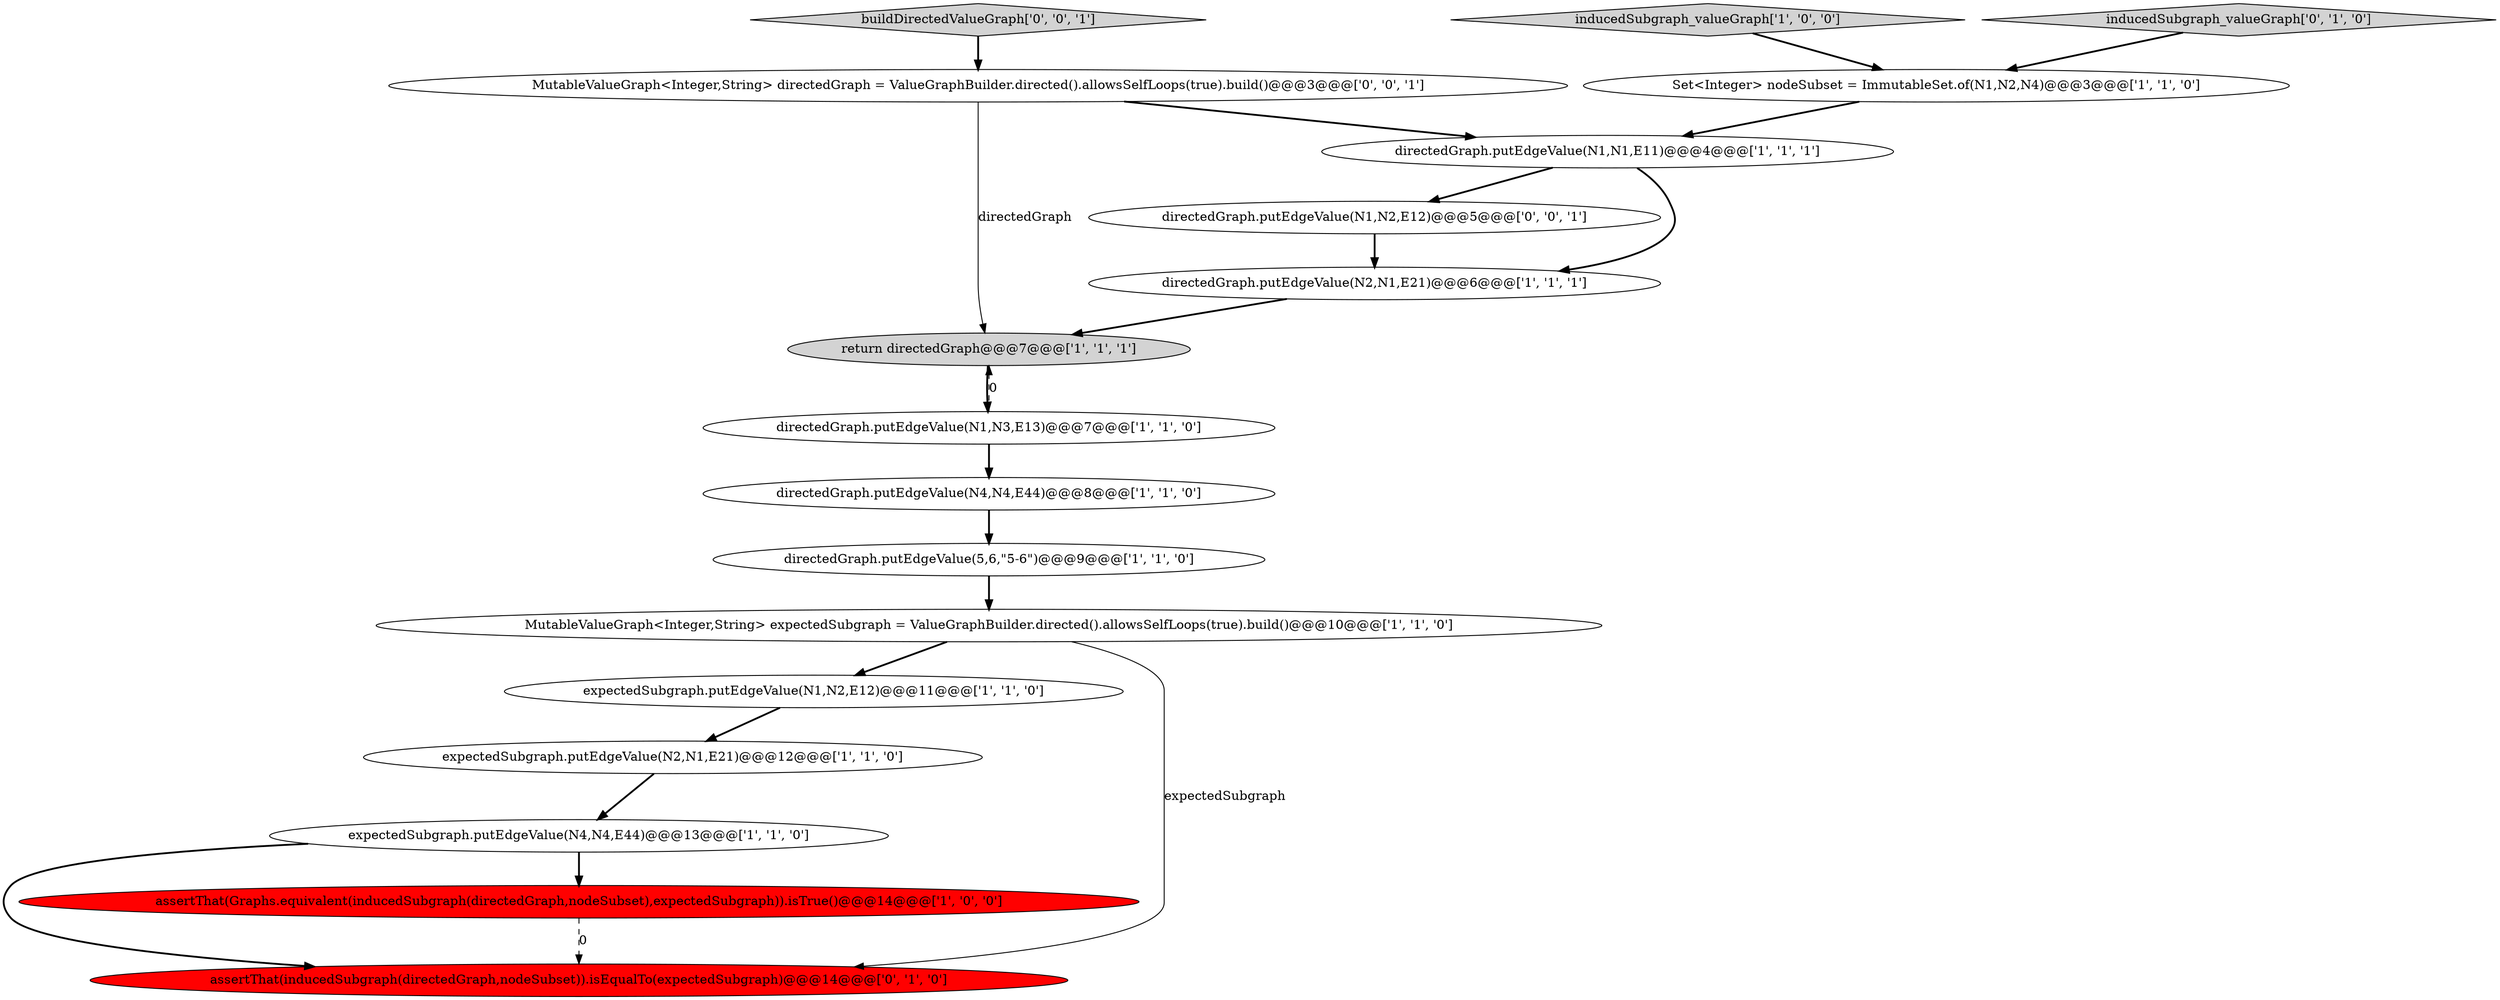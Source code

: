 digraph {
3 [style = filled, label = "Set<Integer> nodeSubset = ImmutableSet.of(N1,N2,N4)@@@3@@@['1', '1', '0']", fillcolor = white, shape = ellipse image = "AAA0AAABBB1BBB"];
1 [style = filled, label = "directedGraph.putEdgeValue(N2,N1,E21)@@@6@@@['1', '1', '1']", fillcolor = white, shape = ellipse image = "AAA0AAABBB1BBB"];
8 [style = filled, label = "expectedSubgraph.putEdgeValue(N4,N4,E44)@@@13@@@['1', '1', '0']", fillcolor = white, shape = ellipse image = "AAA0AAABBB1BBB"];
17 [style = filled, label = "directedGraph.putEdgeValue(N1,N2,E12)@@@5@@@['0', '0', '1']", fillcolor = white, shape = ellipse image = "AAA0AAABBB3BBB"];
0 [style = filled, label = "inducedSubgraph_valueGraph['1', '0', '0']", fillcolor = lightgray, shape = diamond image = "AAA0AAABBB1BBB"];
15 [style = filled, label = "MutableValueGraph<Integer,String> directedGraph = ValueGraphBuilder.directed().allowsSelfLoops(true).build()@@@3@@@['0', '0', '1']", fillcolor = white, shape = ellipse image = "AAA0AAABBB3BBB"];
11 [style = filled, label = "MutableValueGraph<Integer,String> expectedSubgraph = ValueGraphBuilder.directed().allowsSelfLoops(true).build()@@@10@@@['1', '1', '0']", fillcolor = white, shape = ellipse image = "AAA0AAABBB1BBB"];
10 [style = filled, label = "directedGraph.putEdgeValue(N1,N1,E11)@@@4@@@['1', '1', '1']", fillcolor = white, shape = ellipse image = "AAA0AAABBB1BBB"];
9 [style = filled, label = "assertThat(Graphs.equivalent(inducedSubgraph(directedGraph,nodeSubset),expectedSubgraph)).isTrue()@@@14@@@['1', '0', '0']", fillcolor = red, shape = ellipse image = "AAA1AAABBB1BBB"];
12 [style = filled, label = "directedGraph.putEdgeValue(N1,N3,E13)@@@7@@@['1', '1', '0']", fillcolor = white, shape = ellipse image = "AAA0AAABBB1BBB"];
5 [style = filled, label = "expectedSubgraph.putEdgeValue(N1,N2,E12)@@@11@@@['1', '1', '0']", fillcolor = white, shape = ellipse image = "AAA0AAABBB1BBB"];
14 [style = filled, label = "inducedSubgraph_valueGraph['0', '1', '0']", fillcolor = lightgray, shape = diamond image = "AAA0AAABBB2BBB"];
7 [style = filled, label = "directedGraph.putEdgeValue(N4,N4,E44)@@@8@@@['1', '1', '0']", fillcolor = white, shape = ellipse image = "AAA0AAABBB1BBB"];
6 [style = filled, label = "expectedSubgraph.putEdgeValue(N2,N1,E21)@@@12@@@['1', '1', '0']", fillcolor = white, shape = ellipse image = "AAA0AAABBB1BBB"];
13 [style = filled, label = "assertThat(inducedSubgraph(directedGraph,nodeSubset)).isEqualTo(expectedSubgraph)@@@14@@@['0', '1', '0']", fillcolor = red, shape = ellipse image = "AAA1AAABBB2BBB"];
2 [style = filled, label = "directedGraph.putEdgeValue(5,6,\"5-6\")@@@9@@@['1', '1', '0']", fillcolor = white, shape = ellipse image = "AAA0AAABBB1BBB"];
4 [style = filled, label = "return directedGraph@@@7@@@['1', '1', '1']", fillcolor = lightgray, shape = ellipse image = "AAA0AAABBB1BBB"];
16 [style = filled, label = "buildDirectedValueGraph['0', '0', '1']", fillcolor = lightgray, shape = diamond image = "AAA0AAABBB3BBB"];
0->3 [style = bold, label=""];
14->3 [style = bold, label=""];
16->15 [style = bold, label=""];
1->4 [style = bold, label=""];
15->10 [style = bold, label=""];
17->1 [style = bold, label=""];
10->17 [style = bold, label=""];
12->7 [style = bold, label=""];
11->13 [style = solid, label="expectedSubgraph"];
3->10 [style = bold, label=""];
11->5 [style = bold, label=""];
12->4 [style = dashed, label="0"];
5->6 [style = bold, label=""];
7->2 [style = bold, label=""];
6->8 [style = bold, label=""];
9->13 [style = dashed, label="0"];
8->9 [style = bold, label=""];
4->12 [style = bold, label=""];
15->4 [style = solid, label="directedGraph"];
10->1 [style = bold, label=""];
2->11 [style = bold, label=""];
8->13 [style = bold, label=""];
}
